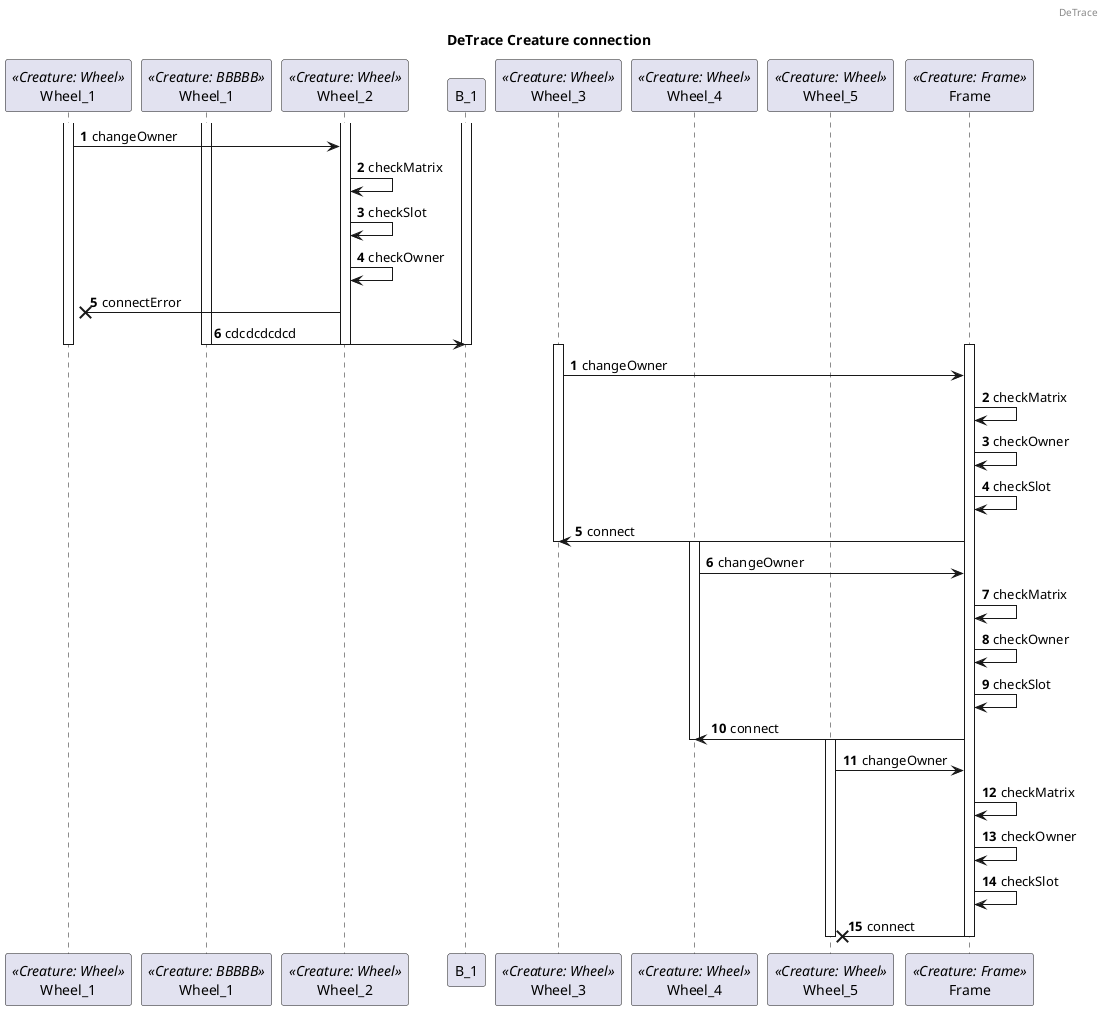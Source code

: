 @startuml DeTrace
header DeTrace
title DeTrace Creature connection
skinparam maxMessageSize 200
skinparam guillemet true
autonumber

participant "Wheel_1" as C <<Creature: Wheel>>
participant "Wheel_1" as B <<Creature: BBBBB>>
participant "Wheel_2" as C_1 <<Creature: Wheel>>

activate C
activate B
activate B_1
activate C_1



C -> C_1 : changeOwner
C_1 -> C_1 : checkMatrix
C_1 -> C_1 : checkSlot
C_1 -> C_1 : checkOwner
C_1 -X C : connectError

B -> B_1 : cdcdcdcdcd

deactivate C_1
deactivate C

deactivate B_1
deactivate B

autonumber

participant "Wheel_3" as C_2 <<Creature: Wheel>>
participant "Wheel_4" as C_3 <<Creature: Wheel>>
participant "Wheel_5" as C_4 <<Creature: Wheel>>

participant "Frame" as F <<Creature: Frame>>

activate F
activate C_2

C_2 -> F : changeOwner
F -> F : checkMatrix
F -> F : checkOwner
F -> F : checkSlot
F -> C_2 : connect

deactivate C_2
activate C_3

C_3 -> F : changeOwner
F -> F : checkMatrix
F -> F : checkOwner
F -> F : checkSlot
F -> C_3 : connect

deactivate C_3
activate C_4

C_4 -> F : changeOwner
F -> F : checkMatrix
F -> F : checkOwner
F -> F : checkSlot
F -x C_4 : connect

deactivate C_4
deactivate F

@enduml